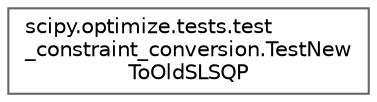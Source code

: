 digraph "Graphical Class Hierarchy"
{
 // LATEX_PDF_SIZE
  bgcolor="transparent";
  edge [fontname=Helvetica,fontsize=10,labelfontname=Helvetica,labelfontsize=10];
  node [fontname=Helvetica,fontsize=10,shape=box,height=0.2,width=0.4];
  rankdir="LR";
  Node0 [id="Node000000",label="scipy.optimize.tests.test\l_constraint_conversion.TestNew\lToOldSLSQP",height=0.2,width=0.4,color="grey40", fillcolor="white", style="filled",URL="$db/d36/classscipy_1_1optimize_1_1tests_1_1test__constraint__conversion_1_1TestNewToOldSLSQP.html",tooltip=" "];
}
